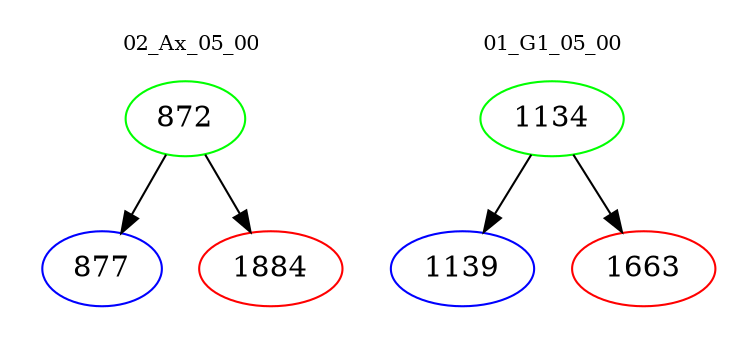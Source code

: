 digraph{
subgraph cluster_0 {
color = white
label = "02_Ax_05_00";
fontsize=10;
T0_872 [label="872", color="green"]
T0_872 -> T0_877 [color="black"]
T0_877 [label="877", color="blue"]
T0_872 -> T0_1884 [color="black"]
T0_1884 [label="1884", color="red"]
}
subgraph cluster_1 {
color = white
label = "01_G1_05_00";
fontsize=10;
T1_1134 [label="1134", color="green"]
T1_1134 -> T1_1139 [color="black"]
T1_1139 [label="1139", color="blue"]
T1_1134 -> T1_1663 [color="black"]
T1_1663 [label="1663", color="red"]
}
}
